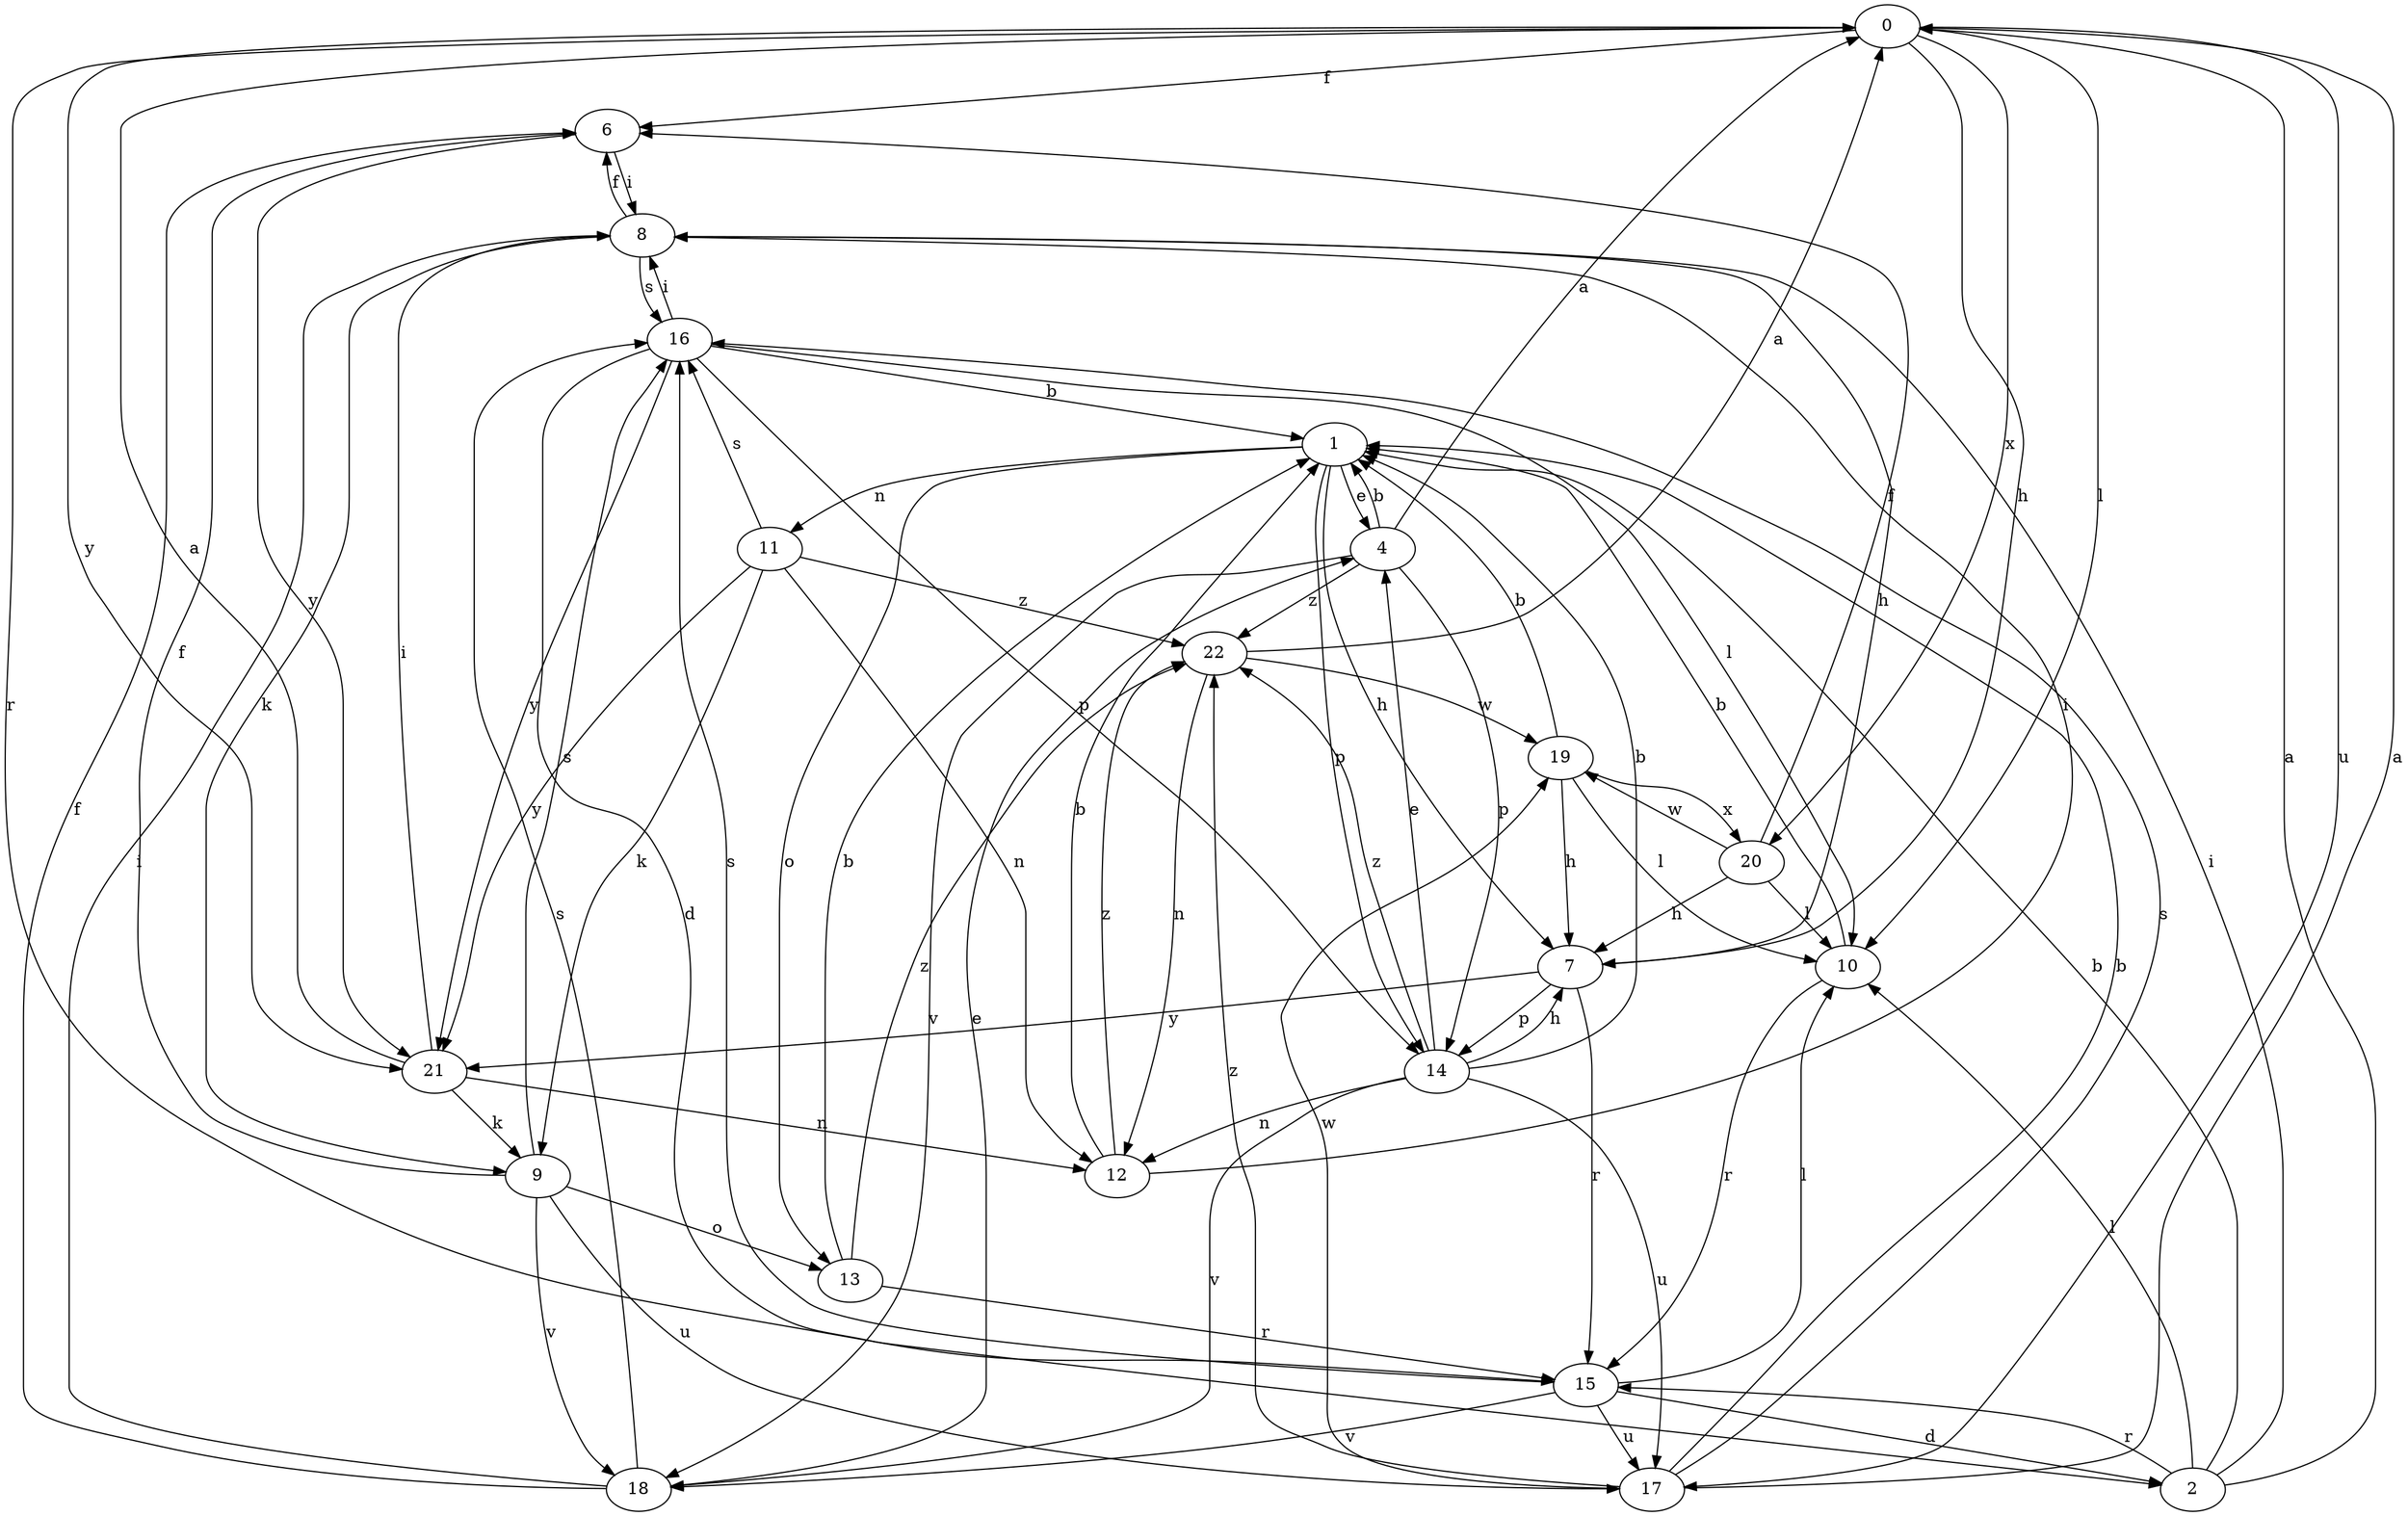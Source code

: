 strict digraph  {
0;
1;
2;
4;
6;
7;
8;
9;
10;
11;
12;
13;
14;
15;
16;
17;
18;
19;
20;
21;
22;
0 -> 6  [label=f];
0 -> 7  [label=h];
0 -> 10  [label=l];
0 -> 15  [label=r];
0 -> 17  [label=u];
0 -> 20  [label=x];
0 -> 21  [label=y];
1 -> 4  [label=e];
1 -> 7  [label=h];
1 -> 11  [label=n];
1 -> 13  [label=o];
1 -> 14  [label=p];
2 -> 0  [label=a];
2 -> 1  [label=b];
2 -> 8  [label=i];
2 -> 10  [label=l];
2 -> 15  [label=r];
4 -> 0  [label=a];
4 -> 1  [label=b];
4 -> 14  [label=p];
4 -> 18  [label=v];
4 -> 22  [label=z];
6 -> 8  [label=i];
6 -> 21  [label=y];
7 -> 14  [label=p];
7 -> 15  [label=r];
7 -> 21  [label=y];
8 -> 6  [label=f];
8 -> 7  [label=h];
8 -> 9  [label=k];
8 -> 16  [label=s];
9 -> 6  [label=f];
9 -> 13  [label=o];
9 -> 16  [label=s];
9 -> 17  [label=u];
9 -> 18  [label=v];
10 -> 1  [label=b];
10 -> 15  [label=r];
11 -> 9  [label=k];
11 -> 12  [label=n];
11 -> 16  [label=s];
11 -> 21  [label=y];
11 -> 22  [label=z];
12 -> 1  [label=b];
12 -> 8  [label=i];
12 -> 22  [label=z];
13 -> 1  [label=b];
13 -> 15  [label=r];
13 -> 22  [label=z];
14 -> 1  [label=b];
14 -> 4  [label=e];
14 -> 7  [label=h];
14 -> 12  [label=n];
14 -> 17  [label=u];
14 -> 18  [label=v];
14 -> 22  [label=z];
15 -> 2  [label=d];
15 -> 10  [label=l];
15 -> 16  [label=s];
15 -> 17  [label=u];
15 -> 18  [label=v];
16 -> 1  [label=b];
16 -> 2  [label=d];
16 -> 8  [label=i];
16 -> 10  [label=l];
16 -> 14  [label=p];
16 -> 21  [label=y];
17 -> 0  [label=a];
17 -> 1  [label=b];
17 -> 16  [label=s];
17 -> 19  [label=w];
17 -> 22  [label=z];
18 -> 4  [label=e];
18 -> 6  [label=f];
18 -> 8  [label=i];
18 -> 16  [label=s];
19 -> 1  [label=b];
19 -> 7  [label=h];
19 -> 10  [label=l];
19 -> 20  [label=x];
20 -> 6  [label=f];
20 -> 7  [label=h];
20 -> 10  [label=l];
20 -> 19  [label=w];
21 -> 0  [label=a];
21 -> 8  [label=i];
21 -> 9  [label=k];
21 -> 12  [label=n];
22 -> 0  [label=a];
22 -> 12  [label=n];
22 -> 19  [label=w];
}
